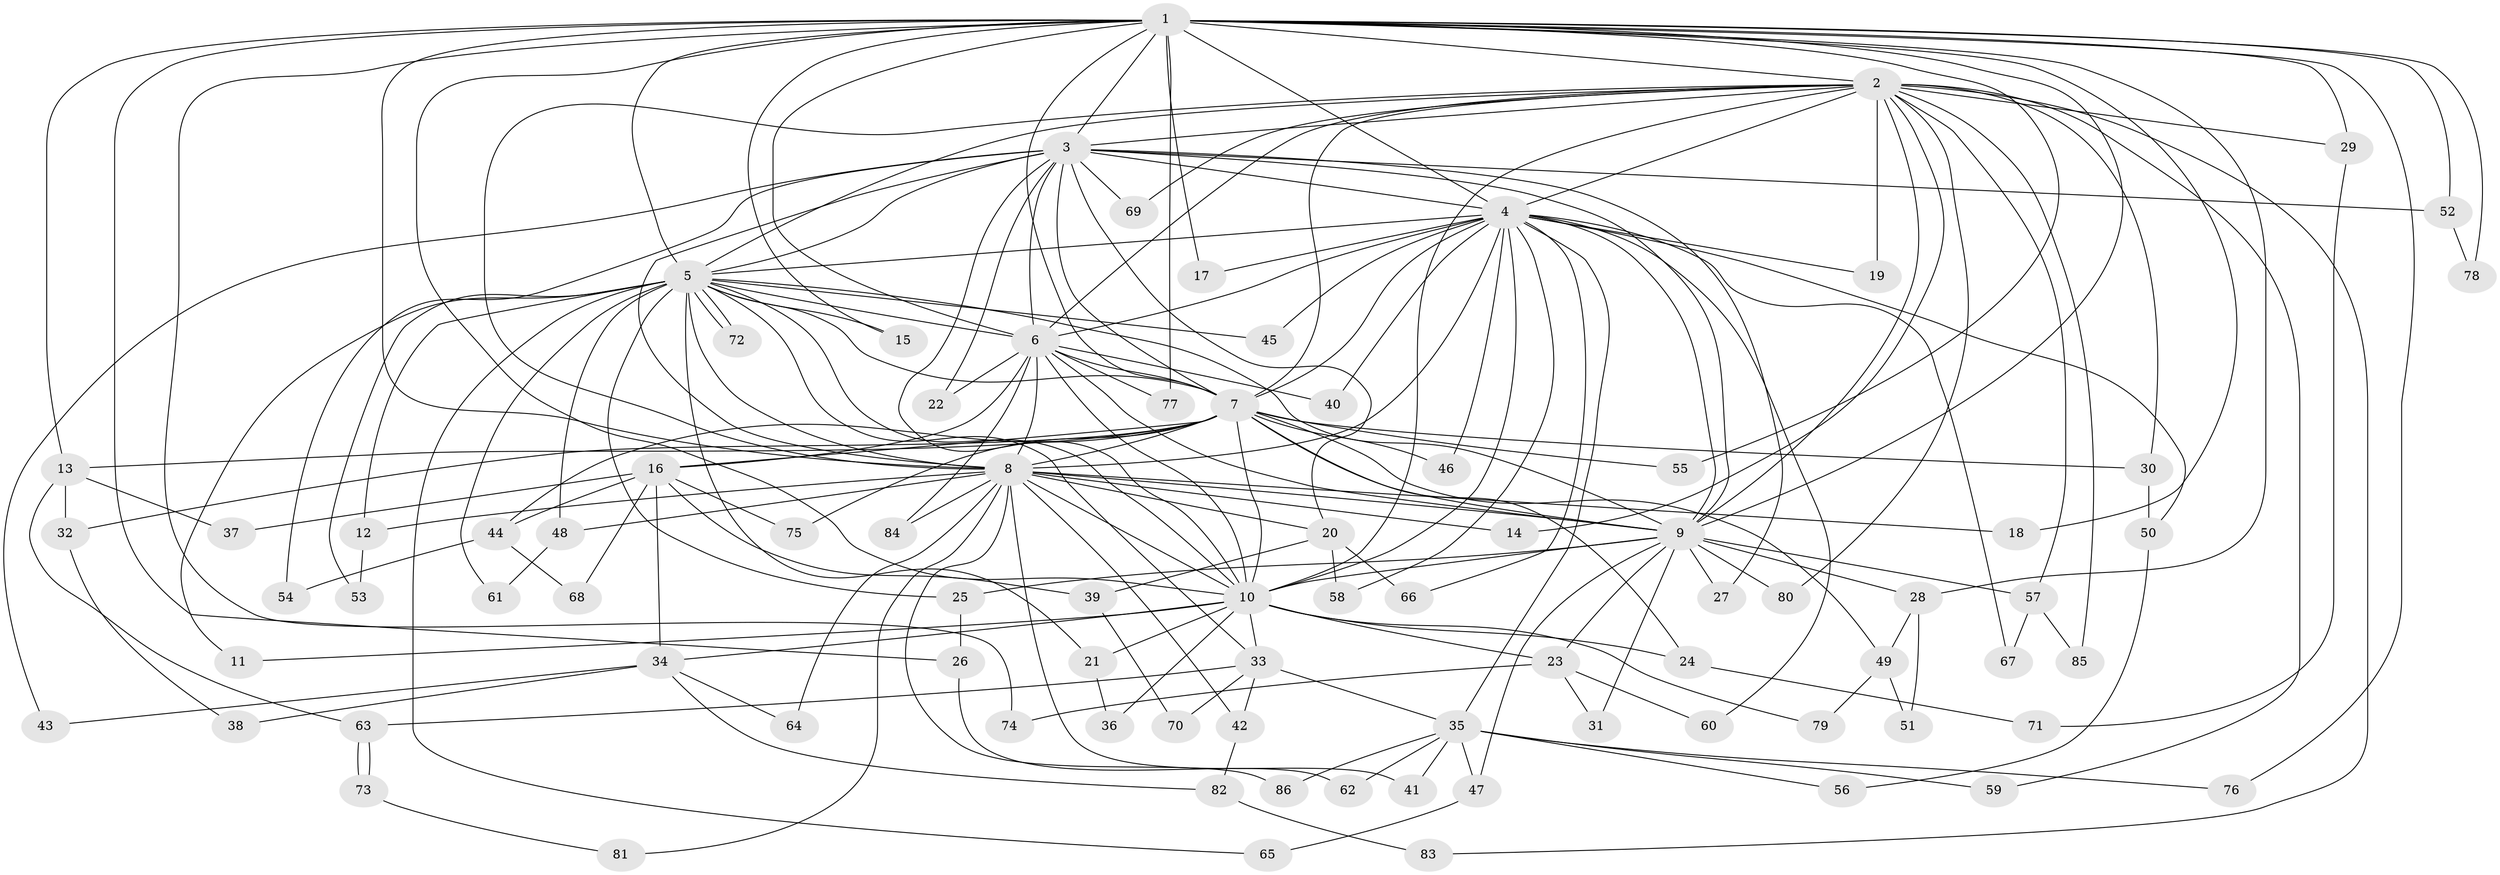 // coarse degree distribution, {18: 0.016129032258064516, 17: 0.04838709677419355, 15: 0.016129032258064516, 28: 0.016129032258064516, 12: 0.016129032258064516, 19: 0.016129032258064516, 14: 0.016129032258064516, 2: 0.46774193548387094, 5: 0.03225806451612903, 8: 0.016129032258064516, 3: 0.20967741935483872, 1: 0.04838709677419355, 6: 0.03225806451612903, 9: 0.016129032258064516, 4: 0.03225806451612903}
// Generated by graph-tools (version 1.1) at 2025/41/03/06/25 10:41:38]
// undirected, 86 vertices, 197 edges
graph export_dot {
graph [start="1"]
  node [color=gray90,style=filled];
  1;
  2;
  3;
  4;
  5;
  6;
  7;
  8;
  9;
  10;
  11;
  12;
  13;
  14;
  15;
  16;
  17;
  18;
  19;
  20;
  21;
  22;
  23;
  24;
  25;
  26;
  27;
  28;
  29;
  30;
  31;
  32;
  33;
  34;
  35;
  36;
  37;
  38;
  39;
  40;
  41;
  42;
  43;
  44;
  45;
  46;
  47;
  48;
  49;
  50;
  51;
  52;
  53;
  54;
  55;
  56;
  57;
  58;
  59;
  60;
  61;
  62;
  63;
  64;
  65;
  66;
  67;
  68;
  69;
  70;
  71;
  72;
  73;
  74;
  75;
  76;
  77;
  78;
  79;
  80;
  81;
  82;
  83;
  84;
  85;
  86;
  1 -- 2;
  1 -- 3;
  1 -- 4;
  1 -- 5;
  1 -- 6;
  1 -- 7;
  1 -- 8;
  1 -- 9;
  1 -- 10;
  1 -- 13;
  1 -- 15;
  1 -- 17;
  1 -- 18;
  1 -- 26;
  1 -- 28;
  1 -- 29;
  1 -- 52;
  1 -- 55;
  1 -- 74;
  1 -- 76;
  1 -- 77;
  1 -- 78;
  2 -- 3;
  2 -- 4;
  2 -- 5;
  2 -- 6;
  2 -- 7;
  2 -- 8;
  2 -- 9;
  2 -- 10;
  2 -- 14;
  2 -- 19;
  2 -- 29;
  2 -- 30;
  2 -- 57;
  2 -- 59;
  2 -- 69;
  2 -- 80;
  2 -- 83;
  2 -- 85;
  3 -- 4;
  3 -- 5;
  3 -- 6;
  3 -- 7;
  3 -- 8;
  3 -- 9;
  3 -- 10;
  3 -- 20;
  3 -- 22;
  3 -- 27;
  3 -- 43;
  3 -- 52;
  3 -- 54;
  3 -- 69;
  4 -- 5;
  4 -- 6;
  4 -- 7;
  4 -- 8;
  4 -- 9;
  4 -- 10;
  4 -- 17;
  4 -- 19;
  4 -- 35;
  4 -- 40;
  4 -- 45;
  4 -- 46;
  4 -- 50;
  4 -- 58;
  4 -- 60;
  4 -- 66;
  4 -- 67;
  5 -- 6;
  5 -- 7;
  5 -- 8;
  5 -- 9;
  5 -- 10;
  5 -- 11;
  5 -- 12;
  5 -- 15;
  5 -- 21;
  5 -- 25;
  5 -- 33;
  5 -- 45;
  5 -- 48;
  5 -- 53;
  5 -- 61;
  5 -- 65;
  5 -- 72;
  5 -- 72;
  6 -- 7;
  6 -- 8;
  6 -- 9;
  6 -- 10;
  6 -- 16;
  6 -- 22;
  6 -- 40;
  6 -- 77;
  6 -- 84;
  7 -- 8;
  7 -- 9;
  7 -- 10;
  7 -- 13;
  7 -- 16;
  7 -- 24;
  7 -- 30;
  7 -- 32;
  7 -- 44;
  7 -- 46;
  7 -- 49;
  7 -- 55;
  7 -- 75;
  8 -- 9;
  8 -- 10;
  8 -- 12;
  8 -- 14;
  8 -- 18;
  8 -- 20;
  8 -- 41;
  8 -- 42;
  8 -- 48;
  8 -- 64;
  8 -- 81;
  8 -- 84;
  8 -- 86;
  9 -- 10;
  9 -- 23;
  9 -- 25;
  9 -- 27;
  9 -- 28;
  9 -- 31;
  9 -- 47;
  9 -- 57;
  9 -- 80;
  10 -- 11;
  10 -- 21;
  10 -- 23;
  10 -- 24;
  10 -- 33;
  10 -- 34;
  10 -- 36;
  10 -- 79;
  12 -- 53;
  13 -- 32;
  13 -- 37;
  13 -- 63;
  16 -- 34;
  16 -- 37;
  16 -- 39;
  16 -- 44;
  16 -- 68;
  16 -- 75;
  20 -- 39;
  20 -- 58;
  20 -- 66;
  21 -- 36;
  23 -- 31;
  23 -- 60;
  23 -- 74;
  24 -- 71;
  25 -- 26;
  26 -- 62;
  28 -- 49;
  28 -- 51;
  29 -- 71;
  30 -- 50;
  32 -- 38;
  33 -- 35;
  33 -- 42;
  33 -- 63;
  33 -- 70;
  34 -- 38;
  34 -- 43;
  34 -- 64;
  34 -- 82;
  35 -- 41;
  35 -- 47;
  35 -- 56;
  35 -- 59;
  35 -- 62;
  35 -- 76;
  35 -- 86;
  39 -- 70;
  42 -- 82;
  44 -- 54;
  44 -- 68;
  47 -- 65;
  48 -- 61;
  49 -- 51;
  49 -- 79;
  50 -- 56;
  52 -- 78;
  57 -- 67;
  57 -- 85;
  63 -- 73;
  63 -- 73;
  73 -- 81;
  82 -- 83;
}
